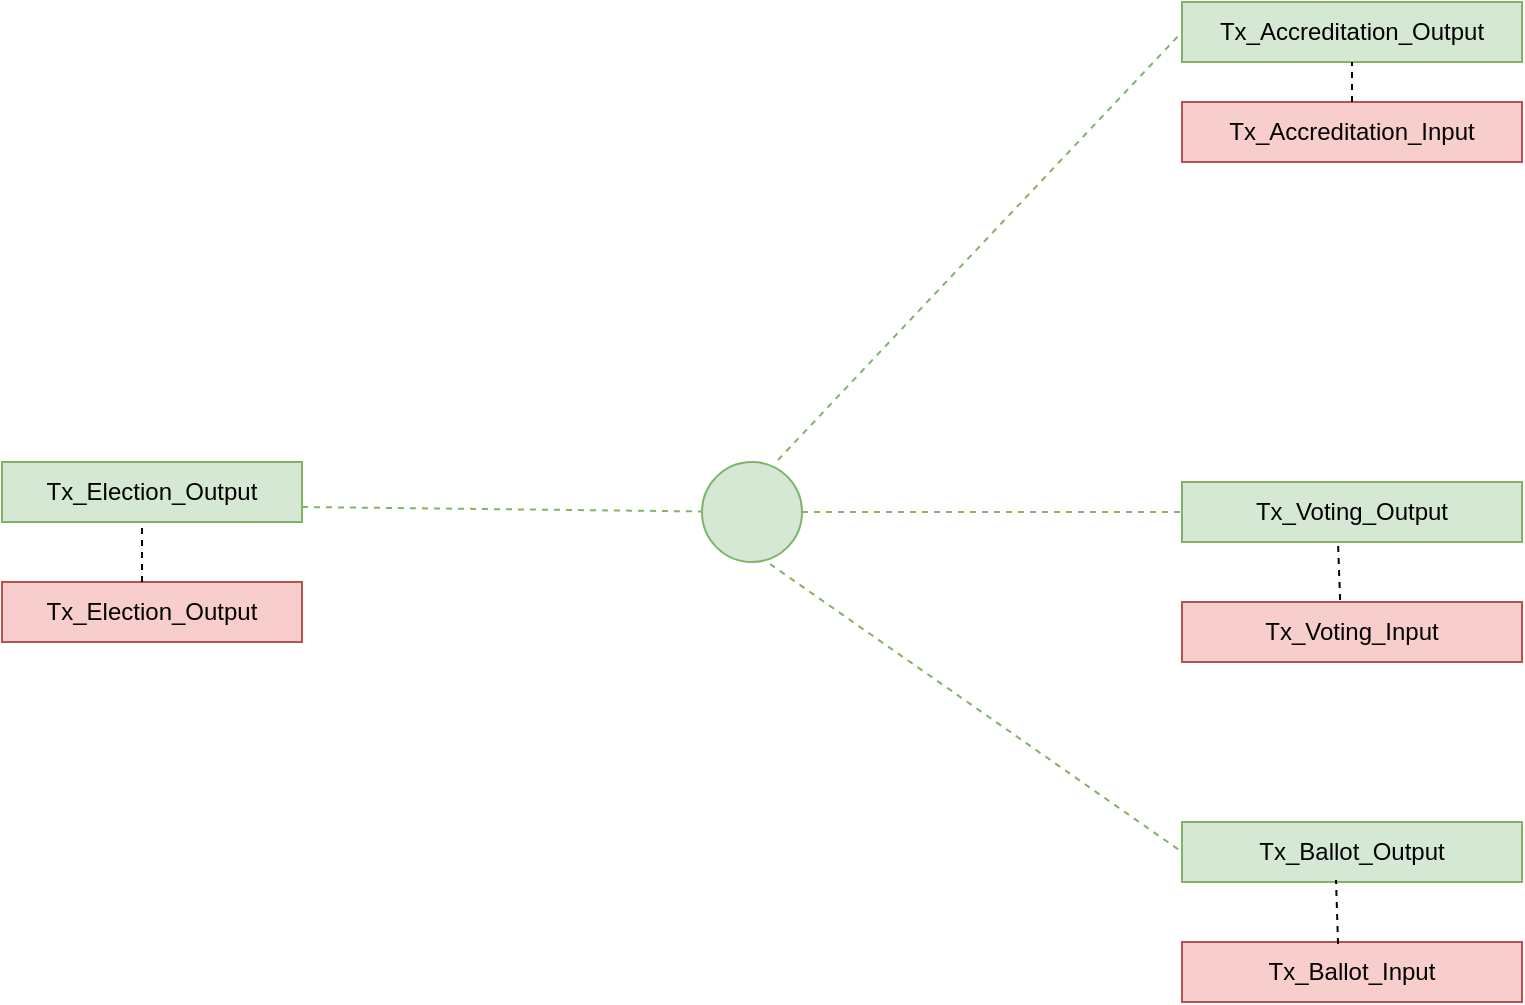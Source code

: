 <mxfile version="14.8.6" type="device"><diagram id="yPxyJZ8AM_hMuL3Unpa9" name="gitflow"><mxGraphModel dx="2036" dy="764" grid="1" gridSize="10" guides="1" tooltips="1" connect="1" arrows="1" fold="1" page="1" pageScale="1" pageWidth="850" pageHeight="1100" math="0" shadow="0"><root><mxCell id="0"/><mxCell id="1" parent="0"/><mxCell id="7" value="Tx_Election_Output" style="text;html=1;strokeColor=#82b366;fillColor=#d5e8d4;align=center;verticalAlign=middle;whiteSpace=wrap;rounded=0;" parent="1" vertex="1"><mxGeometry x="-150" y="270" width="150" height="30" as="geometry"/></mxCell><mxCell id="20" value="Tx_Election_Output" style="text;html=1;strokeColor=#b85450;fillColor=#f8cecc;align=center;verticalAlign=middle;whiteSpace=wrap;rounded=0;" parent="1" vertex="1"><mxGeometry x="-150" y="330" width="150" height="30" as="geometry"/></mxCell><mxCell id="73" style="edgeStyle=orthogonalEdgeStyle;rounded=1;orthogonalLoop=1;jettySize=auto;html=1;dashed=1;endArrow=none;endFill=0;fontSize=10;fontColor=#FFB570;fillColor=#e1d5e7;strokeColor=#9673a6;" parent="1" target="51" edge="1"><mxGeometry relative="1" as="geometry"><Array as="points"><mxPoint x="90" y="190"/></Array><mxPoint x="90" y="190" as="sourcePoint"/></mxGeometry></mxCell><mxCell id="6" value="" style="ellipse;whiteSpace=wrap;html=1;aspect=fixed;fillColor=#d5e8d4;strokeColor=#82b366;fontStyle=1;labelPosition=center;verticalLabelPosition=top;align=center;verticalAlign=bottom;" parent="1" vertex="1"><mxGeometry x="200" y="270" width="50" height="50" as="geometry"/></mxCell><mxCell id="35" value="" style="endArrow=none;dashed=1;html=1;exitX=1;exitY=0.75;exitDx=0;exitDy=0;fillColor=#d5e8d4;strokeColor=#82b366;" parent="1" source="7" target="6" edge="1"><mxGeometry width="50" height="50" relative="1" as="geometry"><mxPoint x="89.996" y="219.7" as="sourcePoint"/><mxPoint x="690" y="70" as="targetPoint"/><Array as="points"/></mxGeometry></mxCell><mxCell id="147" style="edgeStyle=orthogonalEdgeStyle;rounded=1;orthogonalLoop=1;jettySize=auto;html=1;dashed=1;endArrow=none;endFill=0;fontSize=12;fontColor=#FFB570;jumpStyle=arc;jumpSize=6;" parent="1" target="69" edge="1"><mxGeometry relative="1" as="geometry"><Array as="points"><mxPoint x="130" y="280"/></Array><mxPoint x="129.97" y="220" as="sourcePoint"/></mxGeometry></mxCell><mxCell id="86" value="Tx_Accreditation_Output" style="text;html=1;strokeColor=#82b366;fillColor=#d5e8d4;align=center;verticalAlign=middle;whiteSpace=wrap;rounded=0;" parent="1" vertex="1"><mxGeometry x="440" y="40" width="170" height="30" as="geometry"/></mxCell><mxCell id="g8OU4git4hnfmBVmz5-T-194" value="Tx_Ballot_Input" style="text;html=1;strokeColor=#b85450;fillColor=#f8cecc;align=center;verticalAlign=middle;whiteSpace=wrap;rounded=0;" vertex="1" parent="1"><mxGeometry x="440" y="510" width="170" height="30" as="geometry"/></mxCell><mxCell id="g8OU4git4hnfmBVmz5-T-195" value="Tx_Ballot_Output" style="text;html=1;strokeColor=#82b366;fillColor=#d5e8d4;align=center;verticalAlign=middle;whiteSpace=wrap;rounded=0;" vertex="1" parent="1"><mxGeometry x="440" y="450" width="170" height="30" as="geometry"/></mxCell><mxCell id="g8OU4git4hnfmBVmz5-T-196" value="Tx_Accreditation_Input" style="text;html=1;strokeColor=#b85450;fillColor=#f8cecc;align=center;verticalAlign=middle;whiteSpace=wrap;rounded=0;" vertex="1" parent="1"><mxGeometry x="440" y="90" width="170" height="30" as="geometry"/></mxCell><mxCell id="g8OU4git4hnfmBVmz5-T-197" value="Tx_Voting_Input" style="text;html=1;strokeColor=#b85450;fillColor=#f8cecc;align=center;verticalAlign=middle;whiteSpace=wrap;rounded=0;" vertex="1" parent="1"><mxGeometry x="440" y="340" width="170" height="30" as="geometry"/></mxCell><mxCell id="g8OU4git4hnfmBVmz5-T-198" value="Tx_Voting_Output" style="text;html=1;strokeColor=#82b366;fillColor=#d5e8d4;align=center;verticalAlign=middle;whiteSpace=wrap;rounded=0;" vertex="1" parent="1"><mxGeometry x="440" y="280" width="170" height="30" as="geometry"/></mxCell><mxCell id="g8OU4git4hnfmBVmz5-T-201" value="" style="endArrow=none;dashed=1;html=1;exitX=0.76;exitY=-0.02;exitDx=0;exitDy=0;exitPerimeter=0;fillColor=#d5e8d4;strokeColor=#82b366;" edge="1" parent="1" source="6"><mxGeometry width="50" height="50" relative="1" as="geometry"><mxPoint x="220" y="280" as="sourcePoint"/><mxPoint x="440" y="55" as="targetPoint"/></mxGeometry></mxCell><mxCell id="g8OU4git4hnfmBVmz5-T-203" value="" style="endArrow=none;dashed=1;html=1;entryX=0;entryY=0.5;entryDx=0;entryDy=0;exitX=1;exitY=0.5;exitDx=0;exitDy=0;fillColor=#d5e8d4;strokeColor=#82b366;" edge="1" parent="1" source="6" target="g8OU4git4hnfmBVmz5-T-198"><mxGeometry width="50" height="50" relative="1" as="geometry"><mxPoint x="250" y="310" as="sourcePoint"/><mxPoint x="300" y="260" as="targetPoint"/></mxGeometry></mxCell><mxCell id="g8OU4git4hnfmBVmz5-T-204" value="" style="endArrow=none;dashed=1;html=1;exitX=0.68;exitY=1.02;exitDx=0;exitDy=0;exitPerimeter=0;entryX=0;entryY=0.5;entryDx=0;entryDy=0;fillColor=#d5e8d4;strokeColor=#82b366;" edge="1" parent="1" source="6" target="g8OU4git4hnfmBVmz5-T-195"><mxGeometry width="50" height="50" relative="1" as="geometry"><mxPoint x="270" y="380" as="sourcePoint"/><mxPoint x="320" y="330" as="targetPoint"/></mxGeometry></mxCell><mxCell id="g8OU4git4hnfmBVmz5-T-209" value="" style="endArrow=none;dashed=1;html=1;entryX=0.5;entryY=1;entryDx=0;entryDy=0;exitX=0.5;exitY=0;exitDx=0;exitDy=0;" edge="1" parent="1" source="g8OU4git4hnfmBVmz5-T-196" target="86"><mxGeometry width="50" height="50" relative="1" as="geometry"><mxPoint x="500" y="120" as="sourcePoint"/><mxPoint x="550" y="70" as="targetPoint"/></mxGeometry></mxCell><mxCell id="g8OU4git4hnfmBVmz5-T-210" value="" style="endArrow=none;dashed=1;html=1;exitX=0.465;exitY=-0.033;exitDx=0;exitDy=0;exitPerimeter=0;entryX=0.459;entryY=1.033;entryDx=0;entryDy=0;entryPerimeter=0;" edge="1" parent="1" source="g8OU4git4hnfmBVmz5-T-197" target="g8OU4git4hnfmBVmz5-T-198"><mxGeometry width="50" height="50" relative="1" as="geometry"><mxPoint x="490" y="280" as="sourcePoint"/><mxPoint x="523" y="310" as="targetPoint"/></mxGeometry></mxCell><mxCell id="g8OU4git4hnfmBVmz5-T-211" value="" style="endArrow=none;dashed=1;html=1;exitX=0.459;exitY=0.033;exitDx=0;exitDy=0;exitPerimeter=0;entryX=0.453;entryY=0.967;entryDx=0;entryDy=0;entryPerimeter=0;" edge="1" parent="1" source="g8OU4git4hnfmBVmz5-T-194" target="g8OU4git4hnfmBVmz5-T-195"><mxGeometry width="50" height="50" relative="1" as="geometry"><mxPoint x="490" y="440" as="sourcePoint"/><mxPoint x="518" y="392" as="targetPoint"/></mxGeometry></mxCell><mxCell id="g8OU4git4hnfmBVmz5-T-227" value="" style="endArrow=none;dashed=1;html=1;" edge="1" parent="1"><mxGeometry width="50" height="50" relative="1" as="geometry"><mxPoint x="-80" y="330" as="sourcePoint"/><mxPoint x="-80" y="300" as="targetPoint"/></mxGeometry></mxCell></root></mxGraphModel></diagram></mxfile>
